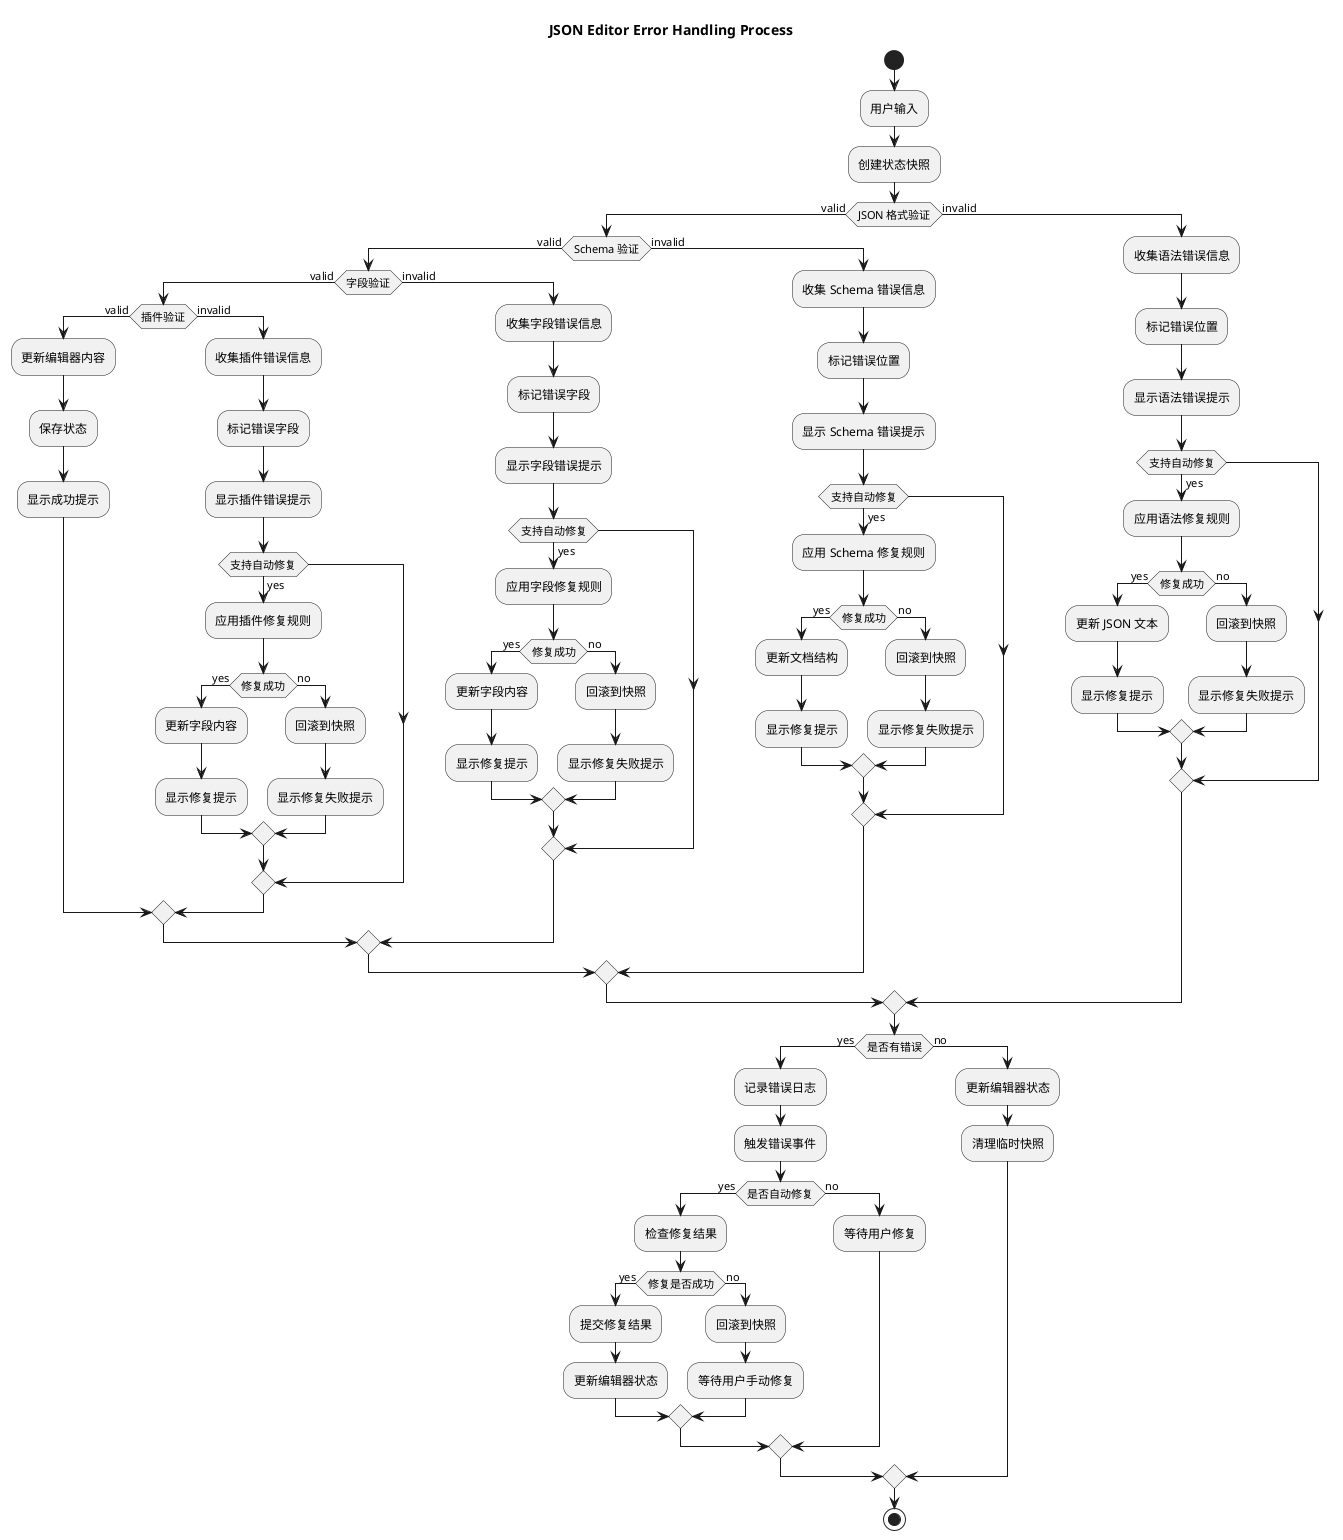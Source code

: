 @startuml JSONEditor Error Handling

title JSON Editor Error Handling Process

start

:用户输入;
:创建状态快照;

if (JSON 格式验证) then (valid)
    if (Schema 验证) then (valid)
        if (字段验证) then (valid)
            if (插件验证) then (valid)
                :更新编辑器内容;
                :保存状态;
                :显示成功提示;
            else (invalid)
                :收集插件错误信息;
                :标记错误字段;
                :显示插件错误提示;
                if (支持自动修复) then (yes)
                    :应用插件修复规则;
                    if (修复成功) then (yes)
                        :更新字段内容;
                        :显示修复提示;
                    else (no)
                        :回滚到快照;
                        :显示修复失败提示;
                    endif
                endif
            endif
        else (invalid)
            :收集字段错误信息;
            :标记错误字段;
            :显示字段错误提示;
            if (支持自动修复) then (yes)
                :应用字段修复规则;
                ' 例如：数据类型转换、格式规范化等
                if (修复成功) then (yes)
                    :更新字段内容;
                    :显示修复提示;
                else (no)
                    :回滚到快照;
                    :显示修复失败提示;
                endif
            endif
        endif
    else (invalid)
        :收集 Schema 错误信息;
        :标记错误位置;
        :显示 Schema 错误提示;
        if (支持自动修复) then (yes)
            :应用 Schema 修复规则;
            ' 例如：添加必填字段、移除多余字段等
            if (修复成功) then (yes)
                :更新文档结构;
                :显示修复提示;
            else (no)
                :回滚到快照;
                :显示修复失败提示;
            endif
        endif
    endif
else (invalid)
    :收集语法错误信息;
    :标记错误位置;
    :显示语法错误提示;
    if (支持自动修复) then (yes)
        :应用语法修复规则;
        ' 例如：修复引号、逗号、括号等
        if (修复成功) then (yes)
            :更新 JSON 文本;
            :显示修复提示;
        else (no)
            :回滚到快照;
            :显示修复失败提示;
        endif
    endif
endif

if (是否有错误) then (yes)
    :记录错误日志;
    :触发错误事件;
    if (是否自动修复) then (yes)
        :检查修复结果;
        if (修复是否成功) then (yes)
            :提交修复结果;
            :更新编辑器状态;
        else (no)
            :回滚到快照;
            :等待用户手动修复;
        endif
    else (no)
        :等待用户修复;
    endif
else (no)
    :更新编辑器状态;
    :清理临时快照;
endif

stop

@enduml 